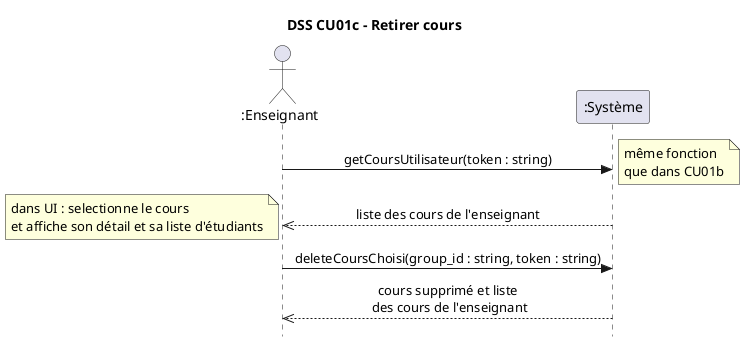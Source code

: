 @startuml DSS

skinparam style strictuml
skinparam defaultfontname Verdana
skinparam sequence {
    MessageAlign center
}
title DSS CU01c - Retirer cours

actor ":Enseignant" as e
participant ":Système" as s

e->s : getCoursUtilisateur(token : string)
note right : même fonction\nque dans CU01b
e<<--s : liste des cours de l'enseignant
note left : dans UI : selectionne le cours\net affiche son détail et sa liste d'étudiants
e->s : deleteCoursChoisi(group_id : string, token : string)
e<<--s : cours supprimé et liste\n des cours de l'enseignant
@enduml